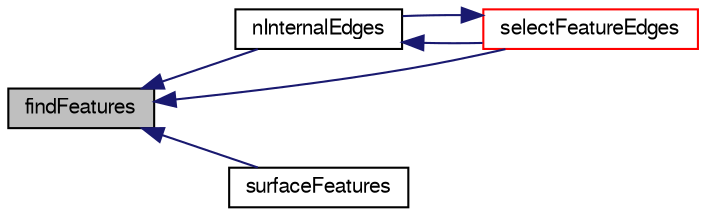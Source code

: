 digraph "findFeatures"
{
  bgcolor="transparent";
  edge [fontname="FreeSans",fontsize="10",labelfontname="FreeSans",labelfontsize="10"];
  node [fontname="FreeSans",fontsize="10",shape=record];
  rankdir="LR";
  Node1605 [label="findFeatures",height=0.2,width=0.4,color="black", fillcolor="grey75", style="filled", fontcolor="black"];
  Node1605 -> Node1606 [dir="back",color="midnightblue",fontsize="10",style="solid",fontname="FreeSans"];
  Node1606 [label="nInternalEdges",height=0.2,width=0.4,color="black",URL="$a25510.html#ac3a114a989f593d0844725f0e2364537",tooltip="Return number of internal edges. "];
  Node1606 -> Node1607 [dir="back",color="midnightblue",fontsize="10",style="solid",fontname="FreeSans"];
  Node1607 [label="selectFeatureEdges",height=0.2,width=0.4,color="red",URL="$a25510.html#a264fb63fc64f4f9c94b42cafc8822897",tooltip="Helper function: select a subset of featureEdges_. "];
  Node1607 -> Node1606 [dir="back",color="midnightblue",fontsize="10",style="solid",fontname="FreeSans"];
  Node1605 -> Node1607 [dir="back",color="midnightblue",fontsize="10",style="solid",fontname="FreeSans"];
  Node1605 -> Node1609 [dir="back",color="midnightblue",fontsize="10",style="solid",fontname="FreeSans"];
  Node1609 [label="surfaceFeatures",height=0.2,width=0.4,color="black",URL="$a25510.html#afc7064ce3ff927a21dde8ddbe2437f1c",tooltip="Construct from surface, angle and min cumulative length and/or. "];
}
